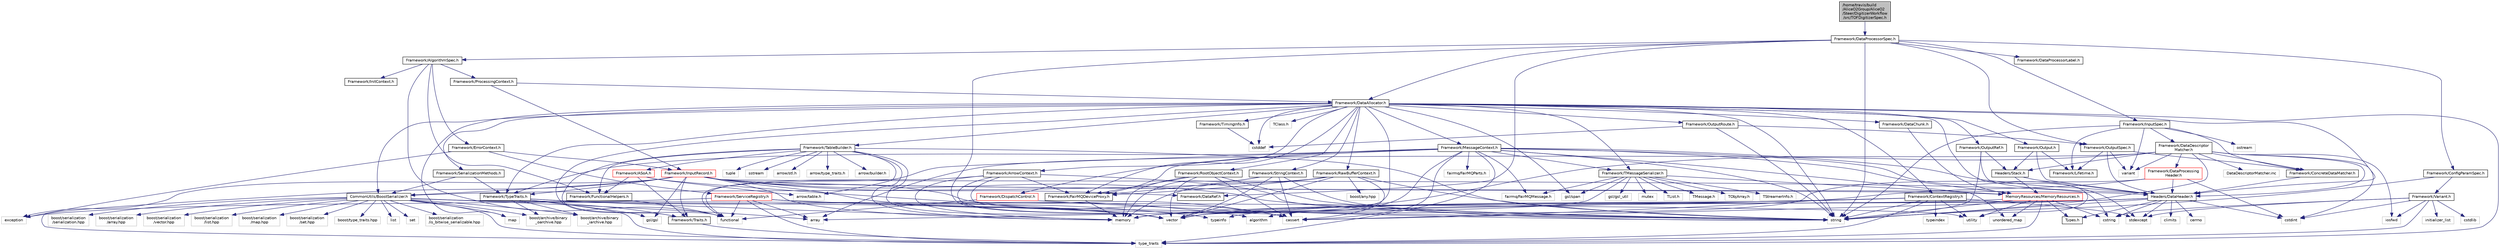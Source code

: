 digraph "/home/travis/build/AliceO2Group/AliceO2/Steer/DigitizerWorkflow/src/TOFDigitizerSpec.h"
{
 // INTERACTIVE_SVG=YES
  bgcolor="transparent";
  edge [fontname="Helvetica",fontsize="10",labelfontname="Helvetica",labelfontsize="10"];
  node [fontname="Helvetica",fontsize="10",shape=record];
  Node0 [label="/home/travis/build\l/AliceO2Group/AliceO2\l/Steer/DigitizerWorkflow\l/src/TOFDigitizerSpec.h",height=0.2,width=0.4,color="black", fillcolor="grey75", style="filled", fontcolor="black"];
  Node0 -> Node1 [color="midnightblue",fontsize="10",style="solid",fontname="Helvetica"];
  Node1 [label="Framework/DataProcessorSpec.h",height=0.2,width=0.4,color="black",URL="$d0/df4/DataProcessorSpec_8h.html"];
  Node1 -> Node2 [color="midnightblue",fontsize="10",style="solid",fontname="Helvetica"];
  Node2 [label="Framework/AlgorithmSpec.h",height=0.2,width=0.4,color="black",URL="$d0/d14/AlgorithmSpec_8h.html"];
  Node2 -> Node3 [color="midnightblue",fontsize="10",style="solid",fontname="Helvetica"];
  Node3 [label="Framework/ProcessingContext.h",height=0.2,width=0.4,color="black",URL="$de/d6a/ProcessingContext_8h.html"];
  Node3 -> Node4 [color="midnightblue",fontsize="10",style="solid",fontname="Helvetica"];
  Node4 [label="Framework/InputRecord.h",height=0.2,width=0.4,color="red",URL="$d6/d5c/InputRecord_8h.html"];
  Node4 -> Node5 [color="midnightblue",fontsize="10",style="solid",fontname="Helvetica"];
  Node5 [label="Framework/DataRef.h",height=0.2,width=0.4,color="black",URL="$d5/dfb/DataRef_8h.html"];
  Node4 -> Node34 [color="midnightblue",fontsize="10",style="solid",fontname="Helvetica"];
  Node34 [label="Framework/TypeTraits.h",height=0.2,width=0.4,color="black",URL="$d0/d95/TypeTraits_8h.html"];
  Node34 -> Node24 [color="midnightblue",fontsize="10",style="solid",fontname="Helvetica"];
  Node24 [label="type_traits",height=0.2,width=0.4,color="grey75"];
  Node34 -> Node26 [color="midnightblue",fontsize="10",style="solid",fontname="Helvetica"];
  Node26 [label="vector",height=0.2,width=0.4,color="grey75"];
  Node34 -> Node15 [color="midnightblue",fontsize="10",style="solid",fontname="Helvetica"];
  Node15 [label="memory",height=0.2,width=0.4,color="grey75"];
  Node34 -> Node35 [color="midnightblue",fontsize="10",style="solid",fontname="Helvetica"];
  Node35 [label="Framework/Traits.h",height=0.2,width=0.4,color="black",URL="$db/d31/Traits_8h.html"];
  Node35 -> Node24 [color="midnightblue",fontsize="10",style="solid",fontname="Helvetica"];
  Node34 -> Node36 [color="midnightblue",fontsize="10",style="solid",fontname="Helvetica"];
  Node36 [label="boost/archive/binary\l_iarchive.hpp",height=0.2,width=0.4,color="grey75"];
  Node34 -> Node37 [color="midnightblue",fontsize="10",style="solid",fontname="Helvetica"];
  Node37 [label="boost/archive/binary\l_oarchive.hpp",height=0.2,width=0.4,color="grey75"];
  Node34 -> Node38 [color="midnightblue",fontsize="10",style="solid",fontname="Helvetica"];
  Node38 [label="gsl/gsl",height=0.2,width=0.4,color="grey75"];
  Node4 -> Node35 [color="midnightblue",fontsize="10",style="solid",fontname="Helvetica"];
  Node4 -> Node17 [color="midnightblue",fontsize="10",style="solid",fontname="Helvetica"];
  Node17 [label="MemoryResources/MemoryResources.h",height=0.2,width=0.4,color="red",URL="$dc/d03/MemoryResources_8h.html"];
  Node17 -> Node22 [color="midnightblue",fontsize="10",style="solid",fontname="Helvetica"];
  Node22 [label="cstring",height=0.2,width=0.4,color="grey75"];
  Node17 -> Node23 [color="midnightblue",fontsize="10",style="solid",fontname="Helvetica"];
  Node23 [label="string",height=0.2,width=0.4,color="grey75"];
  Node17 -> Node24 [color="midnightblue",fontsize="10",style="solid",fontname="Helvetica"];
  Node17 -> Node25 [color="midnightblue",fontsize="10",style="solid",fontname="Helvetica"];
  Node25 [label="utility",height=0.2,width=0.4,color="grey75"];
  Node17 -> Node26 [color="midnightblue",fontsize="10",style="solid",fontname="Helvetica"];
  Node17 -> Node27 [color="midnightblue",fontsize="10",style="solid",fontname="Helvetica"];
  Node27 [label="unordered_map",height=0.2,width=0.4,color="grey75"];
  Node17 -> Node32 [color="midnightblue",fontsize="10",style="solid",fontname="Helvetica"];
  Node32 [label="Types.h",height=0.2,width=0.4,color="black",URL="$d7/df8/Types_8h.html"];
  Node4 -> Node52 [color="midnightblue",fontsize="10",style="solid",fontname="Helvetica"];
  Node52 [label="Headers/DataHeader.h",height=0.2,width=0.4,color="black",URL="$dc/dcd/DataHeader_8h.html"];
  Node52 -> Node53 [color="midnightblue",fontsize="10",style="solid",fontname="Helvetica"];
  Node53 [label="cstdint",height=0.2,width=0.4,color="grey75"];
  Node52 -> Node15 [color="midnightblue",fontsize="10",style="solid",fontname="Helvetica"];
  Node52 -> Node54 [color="midnightblue",fontsize="10",style="solid",fontname="Helvetica"];
  Node54 [label="cassert",height=0.2,width=0.4,color="grey75"];
  Node52 -> Node22 [color="midnightblue",fontsize="10",style="solid",fontname="Helvetica"];
  Node52 -> Node55 [color="midnightblue",fontsize="10",style="solid",fontname="Helvetica"];
  Node55 [label="algorithm",height=0.2,width=0.4,color="grey75"];
  Node52 -> Node56 [color="midnightblue",fontsize="10",style="solid",fontname="Helvetica"];
  Node56 [label="stdexcept",height=0.2,width=0.4,color="grey75"];
  Node52 -> Node23 [color="midnightblue",fontsize="10",style="solid",fontname="Helvetica"];
  Node52 -> Node57 [color="midnightblue",fontsize="10",style="solid",fontname="Helvetica"];
  Node57 [label="climits",height=0.2,width=0.4,color="grey75"];
  Node52 -> Node32 [color="midnightblue",fontsize="10",style="solid",fontname="Helvetica"];
  Node52 -> Node58 [color="midnightblue",fontsize="10",style="solid",fontname="Helvetica"];
  Node58 [label="cerrno",height=0.2,width=0.4,color="grey75"];
  Node4 -> Node39 [color="midnightblue",fontsize="10",style="solid",fontname="Helvetica"];
  Node39 [label="CommonUtils/BoostSerializer.h",height=0.2,width=0.4,color="black",URL="$d7/d91/BoostSerializer_8h.html",tooltip="Templatised boost serializer/deserializer for containers and base types. "];
  Node39 -> Node25 [color="midnightblue",fontsize="10",style="solid",fontname="Helvetica"];
  Node39 -> Node24 [color="midnightblue",fontsize="10",style="solid",fontname="Helvetica"];
  Node39 -> Node40 [color="midnightblue",fontsize="10",style="solid",fontname="Helvetica"];
  Node40 [label="array",height=0.2,width=0.4,color="grey75"];
  Node39 -> Node26 [color="midnightblue",fontsize="10",style="solid",fontname="Helvetica"];
  Node39 -> Node41 [color="midnightblue",fontsize="10",style="solid",fontname="Helvetica"];
  Node41 [label="list",height=0.2,width=0.4,color="grey75"];
  Node39 -> Node42 [color="midnightblue",fontsize="10",style="solid",fontname="Helvetica"];
  Node42 [label="map",height=0.2,width=0.4,color="grey75"];
  Node39 -> Node43 [color="midnightblue",fontsize="10",style="solid",fontname="Helvetica"];
  Node43 [label="set",height=0.2,width=0.4,color="grey75"];
  Node39 -> Node36 [color="midnightblue",fontsize="10",style="solid",fontname="Helvetica"];
  Node39 -> Node37 [color="midnightblue",fontsize="10",style="solid",fontname="Helvetica"];
  Node39 -> Node44 [color="midnightblue",fontsize="10",style="solid",fontname="Helvetica"];
  Node44 [label="boost/serialization\l/is_bitwise_serializable.hpp",height=0.2,width=0.4,color="grey75"];
  Node39 -> Node45 [color="midnightblue",fontsize="10",style="solid",fontname="Helvetica"];
  Node45 [label="boost/serialization\l/serialization.hpp",height=0.2,width=0.4,color="grey75"];
  Node39 -> Node46 [color="midnightblue",fontsize="10",style="solid",fontname="Helvetica"];
  Node46 [label="boost/serialization\l/array.hpp",height=0.2,width=0.4,color="grey75"];
  Node39 -> Node47 [color="midnightblue",fontsize="10",style="solid",fontname="Helvetica"];
  Node47 [label="boost/serialization\l/vector.hpp",height=0.2,width=0.4,color="grey75"];
  Node39 -> Node48 [color="midnightblue",fontsize="10",style="solid",fontname="Helvetica"];
  Node48 [label="boost/serialization\l/list.hpp",height=0.2,width=0.4,color="grey75"];
  Node39 -> Node49 [color="midnightblue",fontsize="10",style="solid",fontname="Helvetica"];
  Node49 [label="boost/serialization\l/map.hpp",height=0.2,width=0.4,color="grey75"];
  Node39 -> Node50 [color="midnightblue",fontsize="10",style="solid",fontname="Helvetica"];
  Node50 [label="boost/serialization\l/set.hpp",height=0.2,width=0.4,color="grey75"];
  Node39 -> Node51 [color="midnightblue",fontsize="10",style="solid",fontname="Helvetica"];
  Node51 [label="boost/type_traits.hpp",height=0.2,width=0.4,color="grey75"];
  Node4 -> Node38 [color="midnightblue",fontsize="10",style="solid",fontname="Helvetica"];
  Node4 -> Node23 [color="midnightblue",fontsize="10",style="solid",fontname="Helvetica"];
  Node4 -> Node26 [color="midnightblue",fontsize="10",style="solid",fontname="Helvetica"];
  Node4 -> Node22 [color="midnightblue",fontsize="10",style="solid",fontname="Helvetica"];
  Node4 -> Node54 [color="midnightblue",fontsize="10",style="solid",fontname="Helvetica"];
  Node4 -> Node80 [color="midnightblue",fontsize="10",style="solid",fontname="Helvetica"];
  Node80 [label="exception",height=0.2,width=0.4,color="grey75"];
  Node4 -> Node15 [color="midnightblue",fontsize="10",style="solid",fontname="Helvetica"];
  Node4 -> Node24 [color="midnightblue",fontsize="10",style="solid",fontname="Helvetica"];
  Node3 -> Node81 [color="midnightblue",fontsize="10",style="solid",fontname="Helvetica"];
  Node81 [label="Framework/DataAllocator.h",height=0.2,width=0.4,color="black",URL="$d1/d28/DataAllocator_8h.html"];
  Node81 -> Node82 [color="midnightblue",fontsize="10",style="solid",fontname="Helvetica"];
  Node82 [label="Framework/ContextRegistry.h",height=0.2,width=0.4,color="black",URL="$df/d2f/ContextRegistry_8h.html"];
  Node82 -> Node83 [color="midnightblue",fontsize="10",style="solid",fontname="Helvetica"];
  Node83 [label="typeinfo",height=0.2,width=0.4,color="grey75"];
  Node82 -> Node84 [color="midnightblue",fontsize="10",style="solid",fontname="Helvetica"];
  Node84 [label="typeindex",height=0.2,width=0.4,color="grey75"];
  Node82 -> Node24 [color="midnightblue",fontsize="10",style="solid",fontname="Helvetica"];
  Node82 -> Node23 [color="midnightblue",fontsize="10",style="solid",fontname="Helvetica"];
  Node82 -> Node56 [color="midnightblue",fontsize="10",style="solid",fontname="Helvetica"];
  Node82 -> Node26 [color="midnightblue",fontsize="10",style="solid",fontname="Helvetica"];
  Node82 -> Node25 [color="midnightblue",fontsize="10",style="solid",fontname="Helvetica"];
  Node82 -> Node40 [color="midnightblue",fontsize="10",style="solid",fontname="Helvetica"];
  Node81 -> Node85 [color="midnightblue",fontsize="10",style="solid",fontname="Helvetica"];
  Node85 [label="Framework/MessageContext.h",height=0.2,width=0.4,color="black",URL="$dc/dc4/MessageContext_8h.html"];
  Node85 -> Node86 [color="midnightblue",fontsize="10",style="solid",fontname="Helvetica"];
  Node86 [label="Framework/DispatchControl.h",height=0.2,width=0.4,color="red",URL="$dd/dda/DispatchControl_8h.html"];
  Node86 -> Node64 [color="midnightblue",fontsize="10",style="solid",fontname="Helvetica"];
  Node64 [label="functional",height=0.2,width=0.4,color="grey75"];
  Node86 -> Node23 [color="midnightblue",fontsize="10",style="solid",fontname="Helvetica"];
  Node85 -> Node89 [color="midnightblue",fontsize="10",style="solid",fontname="Helvetica"];
  Node89 [label="Framework/FairMQDeviceProxy.h",height=0.2,width=0.4,color="black",URL="$d8/d71/FairMQDeviceProxy_8h.html"];
  Node89 -> Node15 [color="midnightblue",fontsize="10",style="solid",fontname="Helvetica"];
  Node85 -> Node7 [color="midnightblue",fontsize="10",style="solid",fontname="Helvetica"];
  Node7 [label="Framework/TMessageSerializer.h",height=0.2,width=0.4,color="black",URL="$d8/d3c/TMessageSerializer_8h.html"];
  Node7 -> Node8 [color="midnightblue",fontsize="10",style="solid",fontname="Helvetica"];
  Node8 [label="fairmq/FairMQMessage.h",height=0.2,width=0.4,color="grey75"];
  Node7 -> Node9 [color="midnightblue",fontsize="10",style="solid",fontname="Helvetica"];
  Node9 [label="TList.h",height=0.2,width=0.4,color="grey75"];
  Node7 -> Node10 [color="midnightblue",fontsize="10",style="solid",fontname="Helvetica"];
  Node10 [label="TMessage.h",height=0.2,width=0.4,color="grey75"];
  Node7 -> Node11 [color="midnightblue",fontsize="10",style="solid",fontname="Helvetica"];
  Node11 [label="TObjArray.h",height=0.2,width=0.4,color="grey75"];
  Node7 -> Node12 [color="midnightblue",fontsize="10",style="solid",fontname="Helvetica"];
  Node12 [label="TStreamerInfo.h",height=0.2,width=0.4,color="grey75"];
  Node7 -> Node13 [color="midnightblue",fontsize="10",style="solid",fontname="Helvetica"];
  Node13 [label="gsl/gsl_util",height=0.2,width=0.4,color="grey75"];
  Node7 -> Node14 [color="midnightblue",fontsize="10",style="solid",fontname="Helvetica"];
  Node14 [label="gsl/span",height=0.2,width=0.4,color="grey75"];
  Node7 -> Node15 [color="midnightblue",fontsize="10",style="solid",fontname="Helvetica"];
  Node7 -> Node16 [color="midnightblue",fontsize="10",style="solid",fontname="Helvetica"];
  Node16 [label="mutex",height=0.2,width=0.4,color="grey75"];
  Node7 -> Node17 [color="midnightblue",fontsize="10",style="solid",fontname="Helvetica"];
  Node85 -> Node34 [color="midnightblue",fontsize="10",style="solid",fontname="Helvetica"];
  Node85 -> Node52 [color="midnightblue",fontsize="10",style="solid",fontname="Helvetica"];
  Node85 -> Node17 [color="midnightblue",fontsize="10",style="solid",fontname="Helvetica"];
  Node85 -> Node8 [color="midnightblue",fontsize="10",style="solid",fontname="Helvetica"];
  Node85 -> Node90 [color="midnightblue",fontsize="10",style="solid",fontname="Helvetica"];
  Node90 [label="fairmq/FairMQParts.h",height=0.2,width=0.4,color="grey75"];
  Node85 -> Node54 [color="midnightblue",fontsize="10",style="solid",fontname="Helvetica"];
  Node85 -> Node64 [color="midnightblue",fontsize="10",style="solid",fontname="Helvetica"];
  Node85 -> Node56 [color="midnightblue",fontsize="10",style="solid",fontname="Helvetica"];
  Node85 -> Node23 [color="midnightblue",fontsize="10",style="solid",fontname="Helvetica"];
  Node85 -> Node24 [color="midnightblue",fontsize="10",style="solid",fontname="Helvetica"];
  Node85 -> Node27 [color="midnightblue",fontsize="10",style="solid",fontname="Helvetica"];
  Node85 -> Node26 [color="midnightblue",fontsize="10",style="solid",fontname="Helvetica"];
  Node81 -> Node91 [color="midnightblue",fontsize="10",style="solid",fontname="Helvetica"];
  Node91 [label="Framework/RootObjectContext.h",height=0.2,width=0.4,color="black",URL="$d2/d80/RootObjectContext_8h.html"];
  Node91 -> Node89 [color="midnightblue",fontsize="10",style="solid",fontname="Helvetica"];
  Node91 -> Node26 [color="midnightblue",fontsize="10",style="solid",fontname="Helvetica"];
  Node91 -> Node54 [color="midnightblue",fontsize="10",style="solid",fontname="Helvetica"];
  Node91 -> Node23 [color="midnightblue",fontsize="10",style="solid",fontname="Helvetica"];
  Node91 -> Node15 [color="midnightblue",fontsize="10",style="solid",fontname="Helvetica"];
  Node81 -> Node92 [color="midnightblue",fontsize="10",style="solid",fontname="Helvetica"];
  Node92 [label="Framework/StringContext.h",height=0.2,width=0.4,color="black",URL="$dd/df6/StringContext_8h.html"];
  Node92 -> Node89 [color="midnightblue",fontsize="10",style="solid",fontname="Helvetica"];
  Node92 -> Node26 [color="midnightblue",fontsize="10",style="solid",fontname="Helvetica"];
  Node92 -> Node54 [color="midnightblue",fontsize="10",style="solid",fontname="Helvetica"];
  Node92 -> Node23 [color="midnightblue",fontsize="10",style="solid",fontname="Helvetica"];
  Node92 -> Node15 [color="midnightblue",fontsize="10",style="solid",fontname="Helvetica"];
  Node81 -> Node93 [color="midnightblue",fontsize="10",style="solid",fontname="Helvetica"];
  Node93 [label="Framework/ArrowContext.h",height=0.2,width=0.4,color="black",URL="$d8/da2/ArrowContext_8h.html"];
  Node93 -> Node89 [color="midnightblue",fontsize="10",style="solid",fontname="Helvetica"];
  Node93 -> Node54 [color="midnightblue",fontsize="10",style="solid",fontname="Helvetica"];
  Node93 -> Node64 [color="midnightblue",fontsize="10",style="solid",fontname="Helvetica"];
  Node93 -> Node15 [color="midnightblue",fontsize="10",style="solid",fontname="Helvetica"];
  Node93 -> Node23 [color="midnightblue",fontsize="10",style="solid",fontname="Helvetica"];
  Node93 -> Node26 [color="midnightblue",fontsize="10",style="solid",fontname="Helvetica"];
  Node81 -> Node94 [color="midnightblue",fontsize="10",style="solid",fontname="Helvetica"];
  Node94 [label="Framework/RawBufferContext.h",height=0.2,width=0.4,color="black",URL="$d8/d25/RawBufferContext_8h.html",tooltip=" "];
  Node94 -> Node89 [color="midnightblue",fontsize="10",style="solid",fontname="Helvetica"];
  Node94 -> Node39 [color="midnightblue",fontsize="10",style="solid",fontname="Helvetica"];
  Node94 -> Node26 [color="midnightblue",fontsize="10",style="solid",fontname="Helvetica"];
  Node94 -> Node54 [color="midnightblue",fontsize="10",style="solid",fontname="Helvetica"];
  Node94 -> Node23 [color="midnightblue",fontsize="10",style="solid",fontname="Helvetica"];
  Node94 -> Node15 [color="midnightblue",fontsize="10",style="solid",fontname="Helvetica"];
  Node94 -> Node95 [color="midnightblue",fontsize="10",style="solid",fontname="Helvetica"];
  Node95 [label="boost/any.hpp",height=0.2,width=0.4,color="grey75"];
  Node81 -> Node39 [color="midnightblue",fontsize="10",style="solid",fontname="Helvetica"];
  Node81 -> Node96 [color="midnightblue",fontsize="10",style="solid",fontname="Helvetica"];
  Node96 [label="Framework/Output.h",height=0.2,width=0.4,color="black",URL="$d3/ddf/Output_8h.html"];
  Node96 -> Node52 [color="midnightblue",fontsize="10",style="solid",fontname="Helvetica"];
  Node96 -> Node63 [color="midnightblue",fontsize="10",style="solid",fontname="Helvetica"];
  Node63 [label="Framework/Lifetime.h",height=0.2,width=0.4,color="black",URL="$dc/dca/Lifetime_8h.html"];
  Node96 -> Node70 [color="midnightblue",fontsize="10",style="solid",fontname="Helvetica"];
  Node70 [label="Headers/Stack.h",height=0.2,width=0.4,color="black",URL="$d4/d00/Headers_2include_2Headers_2Stack_8h.html"];
  Node70 -> Node17 [color="midnightblue",fontsize="10",style="solid",fontname="Helvetica"];
  Node70 -> Node52 [color="midnightblue",fontsize="10",style="solid",fontname="Helvetica"];
  Node81 -> Node97 [color="midnightblue",fontsize="10",style="solid",fontname="Helvetica"];
  Node97 [label="Framework/OutputRef.h",height=0.2,width=0.4,color="black",URL="$d6/d5a/OutputRef_8h.html"];
  Node97 -> Node52 [color="midnightblue",fontsize="10",style="solid",fontname="Helvetica"];
  Node97 -> Node70 [color="midnightblue",fontsize="10",style="solid",fontname="Helvetica"];
  Node97 -> Node23 [color="midnightblue",fontsize="10",style="solid",fontname="Helvetica"];
  Node81 -> Node98 [color="midnightblue",fontsize="10",style="solid",fontname="Helvetica"];
  Node98 [label="Framework/OutputRoute.h",height=0.2,width=0.4,color="black",URL="$d6/df4/OutputRoute_8h.html"];
  Node98 -> Node99 [color="midnightblue",fontsize="10",style="solid",fontname="Helvetica"];
  Node99 [label="Framework/OutputSpec.h",height=0.2,width=0.4,color="black",URL="$db/d2d/OutputSpec_8h.html"];
  Node99 -> Node52 [color="midnightblue",fontsize="10",style="solid",fontname="Helvetica"];
  Node99 -> Node63 [color="midnightblue",fontsize="10",style="solid",fontname="Helvetica"];
  Node99 -> Node66 [color="midnightblue",fontsize="10",style="solid",fontname="Helvetica"];
  Node66 [label="Framework/ConcreteDataMatcher.h",height=0.2,width=0.4,color="black",URL="$d0/d1b/ConcreteDataMatcher_8h.html"];
  Node66 -> Node52 [color="midnightblue",fontsize="10",style="solid",fontname="Helvetica"];
  Node99 -> Node72 [color="midnightblue",fontsize="10",style="solid",fontname="Helvetica"];
  Node72 [label="variant",height=0.2,width=0.4,color="grey75"];
  Node98 -> Node75 [color="midnightblue",fontsize="10",style="solid",fontname="Helvetica"];
  Node75 [label="cstddef",height=0.2,width=0.4,color="grey75"];
  Node98 -> Node23 [color="midnightblue",fontsize="10",style="solid",fontname="Helvetica"];
  Node81 -> Node100 [color="midnightblue",fontsize="10",style="solid",fontname="Helvetica"];
  Node100 [label="Framework/DataChunk.h",height=0.2,width=0.4,color="black",URL="$d7/d31/DataChunk_8h.html"];
  Node100 -> Node17 [color="midnightblue",fontsize="10",style="solid",fontname="Helvetica"];
  Node81 -> Node89 [color="midnightblue",fontsize="10",style="solid",fontname="Helvetica"];
  Node81 -> Node101 [color="midnightblue",fontsize="10",style="solid",fontname="Helvetica"];
  Node101 [label="Framework/TimingInfo.h",height=0.2,width=0.4,color="black",URL="$da/d2b/TimingInfo_8h.html"];
  Node101 -> Node75 [color="midnightblue",fontsize="10",style="solid",fontname="Helvetica"];
  Node81 -> Node7 [color="midnightblue",fontsize="10",style="solid",fontname="Helvetica"];
  Node81 -> Node34 [color="midnightblue",fontsize="10",style="solid",fontname="Helvetica"];
  Node81 -> Node35 [color="midnightblue",fontsize="10",style="solid",fontname="Helvetica"];
  Node81 -> Node33 [color="midnightblue",fontsize="10",style="solid",fontname="Helvetica"];
  Node33 [label="Framework/SerializationMethods.h",height=0.2,width=0.4,color="black",URL="$d1/d53/SerializationMethods_8h.html",tooltip="Type wrappers for enfording a specific serialization method. "];
  Node33 -> Node34 [color="midnightblue",fontsize="10",style="solid",fontname="Helvetica"];
  Node33 -> Node39 [color="midnightblue",fontsize="10",style="solid",fontname="Helvetica"];
  Node81 -> Node102 [color="midnightblue",fontsize="10",style="solid",fontname="Helvetica"];
  Node102 [label="Framework/TableBuilder.h",height=0.2,width=0.4,color="black",URL="$d5/d98/TableBuilder_8h.html"];
  Node102 -> Node103 [color="midnightblue",fontsize="10",style="solid",fontname="Helvetica"];
  Node103 [label="Framework/ASoA.h",height=0.2,width=0.4,color="red",URL="$de/d33/ASoA_8h.html"];
  Node103 -> Node104 [color="midnightblue",fontsize="10",style="solid",fontname="Helvetica"];
  Node104 [label="Framework/FunctionalHelpers.h",height=0.2,width=0.4,color="black",URL="$de/d9b/FunctionalHelpers_8h.html"];
  Node104 -> Node64 [color="midnightblue",fontsize="10",style="solid",fontname="Helvetica"];
  Node103 -> Node35 [color="midnightblue",fontsize="10",style="solid",fontname="Helvetica"];
  Node103 -> Node109 [color="midnightblue",fontsize="10",style="solid",fontname="Helvetica"];
  Node109 [label="arrow/table.h",height=0.2,width=0.4,color="grey75"];
  Node103 -> Node54 [color="midnightblue",fontsize="10",style="solid",fontname="Helvetica"];
  Node102 -> Node104 [color="midnightblue",fontsize="10",style="solid",fontname="Helvetica"];
  Node102 -> Node60 [color="midnightblue",fontsize="10",style="solid",fontname="Helvetica"];
  Node60 [label="sstream",height=0.2,width=0.4,color="grey75"];
  Node102 -> Node114 [color="midnightblue",fontsize="10",style="solid",fontname="Helvetica"];
  Node114 [label="arrow/stl.h",height=0.2,width=0.4,color="grey75"];
  Node102 -> Node115 [color="midnightblue",fontsize="10",style="solid",fontname="Helvetica"];
  Node115 [label="arrow/type_traits.h",height=0.2,width=0.4,color="grey75"];
  Node102 -> Node109 [color="midnightblue",fontsize="10",style="solid",fontname="Helvetica"];
  Node102 -> Node116 [color="midnightblue",fontsize="10",style="solid",fontname="Helvetica"];
  Node116 [label="arrow/builder.h",height=0.2,width=0.4,color="grey75"];
  Node102 -> Node64 [color="midnightblue",fontsize="10",style="solid",fontname="Helvetica"];
  Node102 -> Node26 [color="midnightblue",fontsize="10",style="solid",fontname="Helvetica"];
  Node102 -> Node23 [color="midnightblue",fontsize="10",style="solid",fontname="Helvetica"];
  Node102 -> Node15 [color="midnightblue",fontsize="10",style="solid",fontname="Helvetica"];
  Node102 -> Node117 [color="midnightblue",fontsize="10",style="solid",fontname="Helvetica"];
  Node117 [label="tuple",height=0.2,width=0.4,color="grey75"];
  Node81 -> Node52 [color="midnightblue",fontsize="10",style="solid",fontname="Helvetica"];
  Node81 -> Node59 [color="midnightblue",fontsize="10",style="solid",fontname="Helvetica"];
  Node59 [label="TClass.h",height=0.2,width=0.4,color="grey75"];
  Node81 -> Node14 [color="midnightblue",fontsize="10",style="solid",fontname="Helvetica"];
  Node81 -> Node26 [color="midnightblue",fontsize="10",style="solid",fontname="Helvetica"];
  Node81 -> Node42 [color="midnightblue",fontsize="10",style="solid",fontname="Helvetica"];
  Node81 -> Node23 [color="midnightblue",fontsize="10",style="solid",fontname="Helvetica"];
  Node81 -> Node25 [color="midnightblue",fontsize="10",style="solid",fontname="Helvetica"];
  Node81 -> Node24 [color="midnightblue",fontsize="10",style="solid",fontname="Helvetica"];
  Node81 -> Node75 [color="midnightblue",fontsize="10",style="solid",fontname="Helvetica"];
  Node2 -> Node118 [color="midnightblue",fontsize="10",style="solid",fontname="Helvetica"];
  Node118 [label="Framework/ErrorContext.h",height=0.2,width=0.4,color="black",URL="$d7/dad/ErrorContext_8h.html"];
  Node118 -> Node4 [color="midnightblue",fontsize="10",style="solid",fontname="Helvetica"];
  Node118 -> Node119 [color="midnightblue",fontsize="10",style="solid",fontname="Helvetica"];
  Node119 [label="Framework/ServiceRegistry.h",height=0.2,width=0.4,color="red",URL="$d8/d17/ServiceRegistry_8h.html"];
  Node119 -> Node55 [color="midnightblue",fontsize="10",style="solid",fontname="Helvetica"];
  Node119 -> Node40 [color="midnightblue",fontsize="10",style="solid",fontname="Helvetica"];
  Node119 -> Node80 [color="midnightblue",fontsize="10",style="solid",fontname="Helvetica"];
  Node119 -> Node64 [color="midnightblue",fontsize="10",style="solid",fontname="Helvetica"];
  Node119 -> Node23 [color="midnightblue",fontsize="10",style="solid",fontname="Helvetica"];
  Node119 -> Node24 [color="midnightblue",fontsize="10",style="solid",fontname="Helvetica"];
  Node119 -> Node83 [color="midnightblue",fontsize="10",style="solid",fontname="Helvetica"];
  Node118 -> Node80 [color="midnightblue",fontsize="10",style="solid",fontname="Helvetica"];
  Node2 -> Node122 [color="midnightblue",fontsize="10",style="solid",fontname="Helvetica"];
  Node122 [label="Framework/InitContext.h",height=0.2,width=0.4,color="black",URL="$d4/d2b/InitContext_8h.html"];
  Node2 -> Node104 [color="midnightblue",fontsize="10",style="solid",fontname="Helvetica"];
  Node2 -> Node64 [color="midnightblue",fontsize="10",style="solid",fontname="Helvetica"];
  Node1 -> Node123 [color="midnightblue",fontsize="10",style="solid",fontname="Helvetica"];
  Node123 [label="Framework/ConfigParamSpec.h",height=0.2,width=0.4,color="black",URL="$d0/d1c/ConfigParamSpec_8h.html"];
  Node123 -> Node124 [color="midnightblue",fontsize="10",style="solid",fontname="Helvetica"];
  Node124 [label="Framework/Variant.h",height=0.2,width=0.4,color="black",URL="$de/d56/Variant_8h.html"];
  Node124 -> Node24 [color="midnightblue",fontsize="10",style="solid",fontname="Helvetica"];
  Node124 -> Node22 [color="midnightblue",fontsize="10",style="solid",fontname="Helvetica"];
  Node124 -> Node53 [color="midnightblue",fontsize="10",style="solid",fontname="Helvetica"];
  Node124 -> Node125 [color="midnightblue",fontsize="10",style="solid",fontname="Helvetica"];
  Node125 [label="cstdlib",height=0.2,width=0.4,color="grey75"];
  Node124 -> Node56 [color="midnightblue",fontsize="10",style="solid",fontname="Helvetica"];
  Node124 -> Node71 [color="midnightblue",fontsize="10",style="solid",fontname="Helvetica"];
  Node71 [label="iosfwd",height=0.2,width=0.4,color="grey75"];
  Node124 -> Node126 [color="midnightblue",fontsize="10",style="solid",fontname="Helvetica"];
  Node126 [label="initializer_list",height=0.2,width=0.4,color="grey75"];
  Node123 -> Node23 [color="midnightblue",fontsize="10",style="solid",fontname="Helvetica"];
  Node1 -> Node81 [color="midnightblue",fontsize="10",style="solid",fontname="Helvetica"];
  Node1 -> Node127 [color="midnightblue",fontsize="10",style="solid",fontname="Helvetica"];
  Node127 [label="Framework/DataProcessorLabel.h",height=0.2,width=0.4,color="black",URL="$d1/df2/DataProcessorLabel_8h.html"];
  Node1 -> Node5 [color="midnightblue",fontsize="10",style="solid",fontname="Helvetica"];
  Node1 -> Node65 [color="midnightblue",fontsize="10",style="solid",fontname="Helvetica"];
  Node65 [label="Framework/InputSpec.h",height=0.2,width=0.4,color="black",URL="$d5/d3f/InputSpec_8h.html"];
  Node65 -> Node63 [color="midnightblue",fontsize="10",style="solid",fontname="Helvetica"];
  Node65 -> Node66 [color="midnightblue",fontsize="10",style="solid",fontname="Helvetica"];
  Node65 -> Node67 [color="midnightblue",fontsize="10",style="solid",fontname="Helvetica"];
  Node67 [label="Framework/DataDescriptor\lMatcher.h",height=0.2,width=0.4,color="black",URL="$d3/da3/DataDescriptorMatcher_8h.html"];
  Node67 -> Node66 [color="midnightblue",fontsize="10",style="solid",fontname="Helvetica"];
  Node67 -> Node68 [color="midnightblue",fontsize="10",style="solid",fontname="Helvetica"];
  Node68 [label="Framework/DataProcessing\lHeader.h",height=0.2,width=0.4,color="red",URL="$d6/dc9/DataProcessingHeader_8h.html"];
  Node68 -> Node52 [color="midnightblue",fontsize="10",style="solid",fontname="Helvetica"];
  Node68 -> Node53 [color="midnightblue",fontsize="10",style="solid",fontname="Helvetica"];
  Node68 -> Node15 [color="midnightblue",fontsize="10",style="solid",fontname="Helvetica"];
  Node68 -> Node54 [color="midnightblue",fontsize="10",style="solid",fontname="Helvetica"];
  Node67 -> Node52 [color="midnightblue",fontsize="10",style="solid",fontname="Helvetica"];
  Node67 -> Node70 [color="midnightblue",fontsize="10",style="solid",fontname="Helvetica"];
  Node67 -> Node40 [color="midnightblue",fontsize="10",style="solid",fontname="Helvetica"];
  Node67 -> Node53 [color="midnightblue",fontsize="10",style="solid",fontname="Helvetica"];
  Node67 -> Node71 [color="midnightblue",fontsize="10",style="solid",fontname="Helvetica"];
  Node67 -> Node23 [color="midnightblue",fontsize="10",style="solid",fontname="Helvetica"];
  Node67 -> Node72 [color="midnightblue",fontsize="10",style="solid",fontname="Helvetica"];
  Node67 -> Node26 [color="midnightblue",fontsize="10",style="solid",fontname="Helvetica"];
  Node67 -> Node73 [color="midnightblue",fontsize="10",style="solid",fontname="Helvetica"];
  Node73 [label="DataDescriptorMatcher.inc",height=0.2,width=0.4,color="grey75"];
  Node65 -> Node23 [color="midnightblue",fontsize="10",style="solid",fontname="Helvetica"];
  Node65 -> Node74 [color="midnightblue",fontsize="10",style="solid",fontname="Helvetica"];
  Node74 [label="ostream",height=0.2,width=0.4,color="grey75"];
  Node65 -> Node72 [color="midnightblue",fontsize="10",style="solid",fontname="Helvetica"];
  Node1 -> Node99 [color="midnightblue",fontsize="10",style="solid",fontname="Helvetica"];
  Node1 -> Node23 [color="midnightblue",fontsize="10",style="solid",fontname="Helvetica"];
  Node1 -> Node26 [color="midnightblue",fontsize="10",style="solid",fontname="Helvetica"];
}
